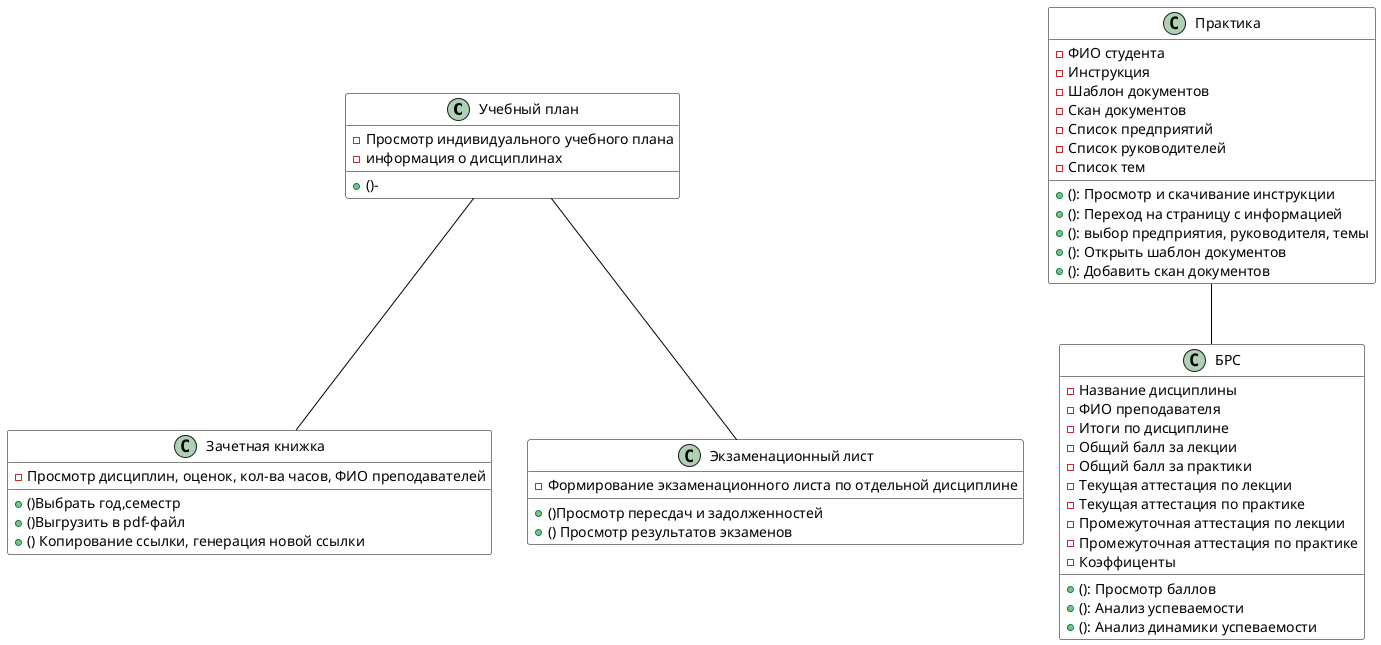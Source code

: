 @startuml

' Настройка стиля для прямоугольника
skinparam class {
    BackgroundColor #FFF
    BorderColor #000
    ArrowColor #000
    FontName Arial
}

' Класс с атрибутами и методами

class "Учебный план" as учебныйплан {
  ' Атрибуты (поля класса)
  - Просмотр индивидуального учебного плана
  - информация о дисциплинах
 

 ' Методы (функции класса)

  + ()-

}

' Можно добавить связь с другим классом (опционально)
' class AnotherClass
' MyClass --> AnotherClass : "использует"
учебныйплан--Зачетнаякнижка



' Настройка стиля для прямоугольника
skinparam class {
    BackgroundColor #FFF
    BorderColor #000
    ArrowColor #000
    FontName Arial
}

' Класс с атрибутами и методами

class "Зачетная книжка" as Зачетнаякнижка {
  ' Атрибуты (поля класса)
  - Просмотр дисциплин, оценок, кол-ва часов, ФИО преподавателей

  ' Методы (функции класса)
  +()Выбрать год,семестр
  +()Выгрузить в pdf-файл
  +() Копирование ссылки, генерация новой ссылки
}

' Можно добавить связь с другим классом (опционально)
' class AnotherClass
' MyClass --> AnotherClass : "использует"
' Можно добавить связь с другим классом (опционально)
' class AnotherClass
' MyClass --> AnotherClass : "использует"
учебныйплан--Экзаменационныйлист

' Настройка стиля для прямоугольника
skinparam class {
    BackgroundColor #FFF
    BorderColor #000
    ArrowColor #000
    FontName Arial
}

' Класс с атрибутами и методами
class "Экзаменационный лист" as Экзаменационныйлист {
  ' Атрибуты (поля класса)
  -  Формирование экзаменационного листа по отдельной дисциплине
 
  ' Методы (функции класса)
  + ()Просмотр пересдач и задолженностей 
  + () Просмотр результатов экзаменов

}

' Можно добавить связь с другим классом (опционально)
' class AnotherClass
' MyClass --> AnotherClass : "использует"g

' Класс с атрибутами и методами
class "Практика" as Практика {
  ' Атрибуты (поля класса)
  - ФИО студента
  - Инструкция
  - Шаблон документов
  - Скан документов
  - Список предприятий
  - Список руководителей
  - Список тем
  ' Методы (функции класса)
  + (): Просмотр и скачивание инструкции
  + (): Переход на страницу с информацией
  + (): выбор предприятия, руководителя, темы
  + (): Открыть шаблон документов
  + (): Добавить скан документов
}

' Можно добавить связь с другим классом (опционально)
' class AnotherClass
' MyClass --> AnotherClass : "использует"
Практика--БРС

' Настройка стиля для прямоугольника
skinparam class {
    BackgroundColor #FFF
    BorderColor #000
    ArrowColor #000
    FontName Arial
}

' Класс с атрибутами и методами
class "БРС" as БРС {
  ' Атрибуты (поля класса)
  - Название дисциплины
  - ФИО преподавателя
  - Итоги по дисциплине
  - Общий балл за лекции
  - Общий балл за практики
  - Текущая аттестация по лекции
  - Текущая аттестация по практике
  - Промежуточная аттестация по лекции
  - Промежуточная аттестация по практике
  - Коэффиценты
  ' Методы (функции класса)
  + (): Просмотр баллов
  + (): Анализ успеваемости
  + (): Анализ динамики успеваемости
}
' Можно добавить связь с другим классом (опционально)
' class AnotherClass
' MyClass --> AnotherClass : "использует"

@enduml